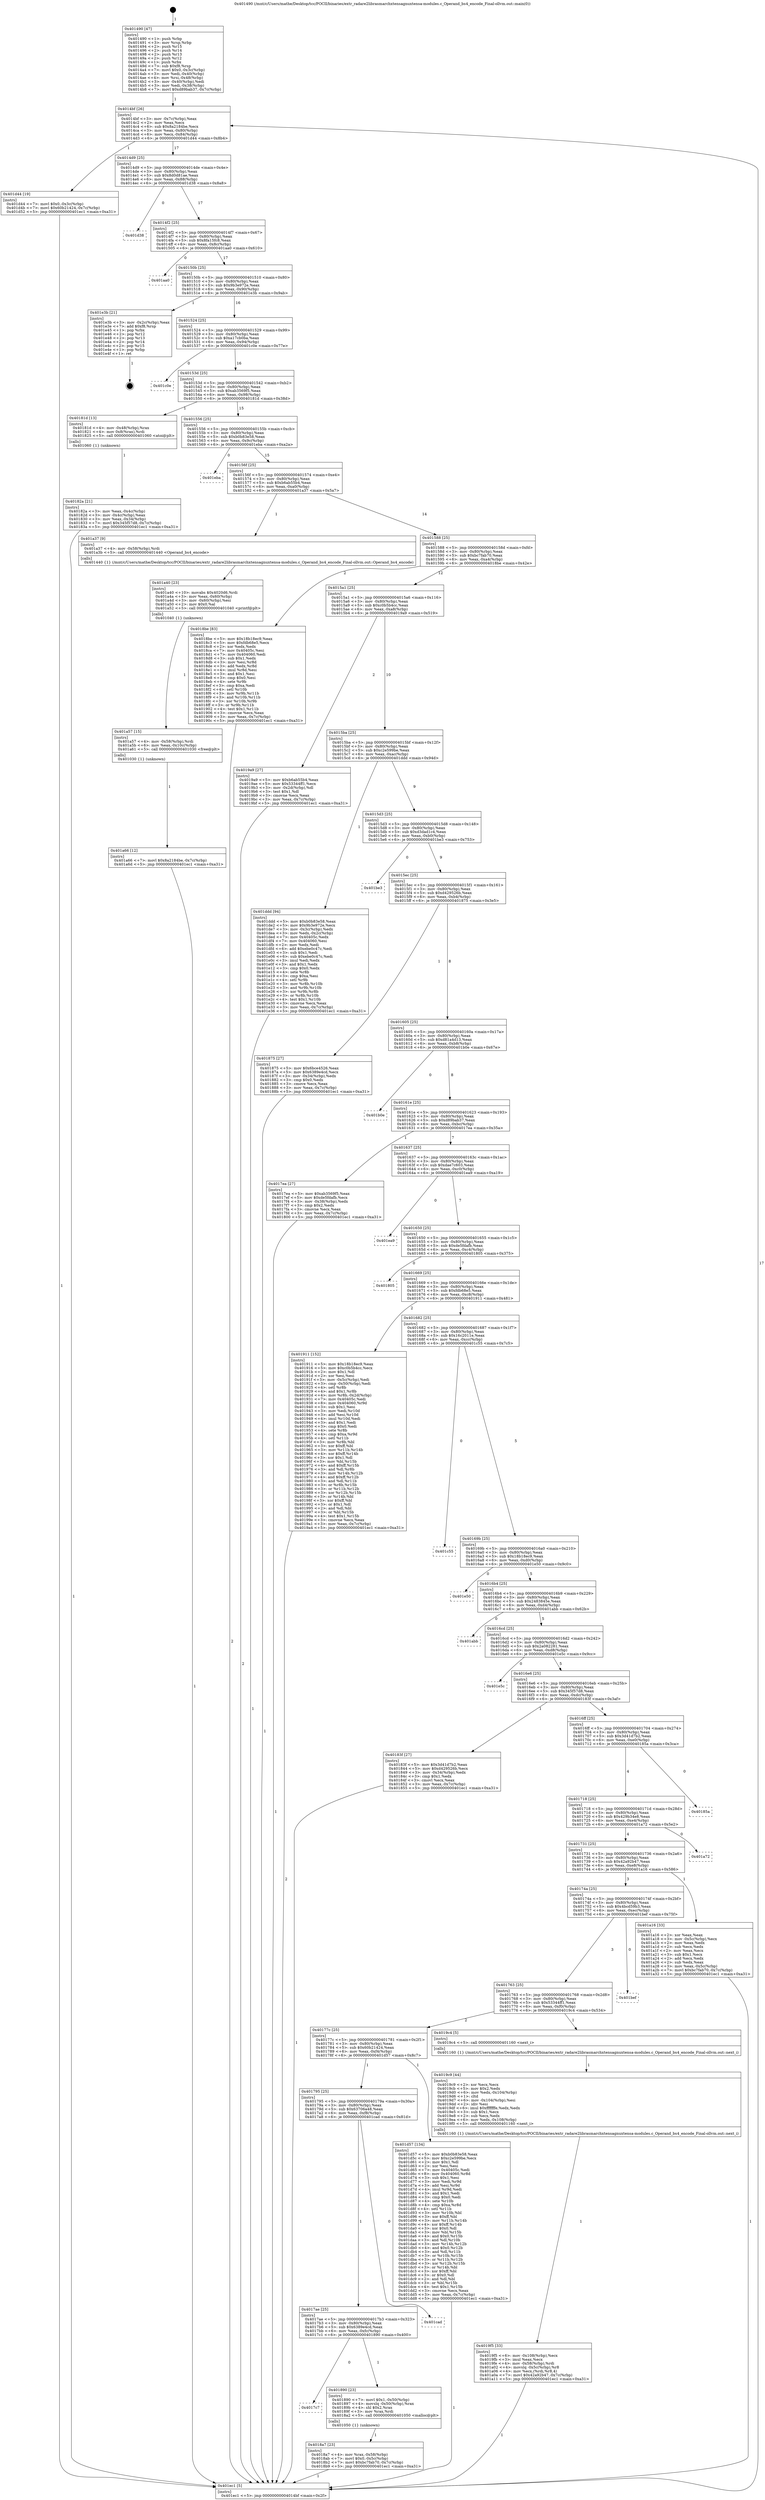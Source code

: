 digraph "0x401490" {
  label = "0x401490 (/mnt/c/Users/mathe/Desktop/tcc/POCII/binaries/extr_radare2librasmarchxtensagnuxtensa-modules.c_Operand_bs4_encode_Final-ollvm.out::main(0))"
  labelloc = "t"
  node[shape=record]

  Entry [label="",width=0.3,height=0.3,shape=circle,fillcolor=black,style=filled]
  "0x4014bf" [label="{
     0x4014bf [26]\l
     | [instrs]\l
     &nbsp;&nbsp;0x4014bf \<+3\>: mov -0x7c(%rbp),%eax\l
     &nbsp;&nbsp;0x4014c2 \<+2\>: mov %eax,%ecx\l
     &nbsp;&nbsp;0x4014c4 \<+6\>: sub $0x8a2184be,%ecx\l
     &nbsp;&nbsp;0x4014ca \<+3\>: mov %eax,-0x80(%rbp)\l
     &nbsp;&nbsp;0x4014cd \<+6\>: mov %ecx,-0x84(%rbp)\l
     &nbsp;&nbsp;0x4014d3 \<+6\>: je 0000000000401d44 \<main+0x8b4\>\l
  }"]
  "0x401d44" [label="{
     0x401d44 [19]\l
     | [instrs]\l
     &nbsp;&nbsp;0x401d44 \<+7\>: movl $0x0,-0x3c(%rbp)\l
     &nbsp;&nbsp;0x401d4b \<+7\>: movl $0x60b21424,-0x7c(%rbp)\l
     &nbsp;&nbsp;0x401d52 \<+5\>: jmp 0000000000401ec1 \<main+0xa31\>\l
  }"]
  "0x4014d9" [label="{
     0x4014d9 [25]\l
     | [instrs]\l
     &nbsp;&nbsp;0x4014d9 \<+5\>: jmp 00000000004014de \<main+0x4e\>\l
     &nbsp;&nbsp;0x4014de \<+3\>: mov -0x80(%rbp),%eax\l
     &nbsp;&nbsp;0x4014e1 \<+5\>: sub $0x8d0d81ae,%eax\l
     &nbsp;&nbsp;0x4014e6 \<+6\>: mov %eax,-0x88(%rbp)\l
     &nbsp;&nbsp;0x4014ec \<+6\>: je 0000000000401d38 \<main+0x8a8\>\l
  }"]
  Exit [label="",width=0.3,height=0.3,shape=circle,fillcolor=black,style=filled,peripheries=2]
  "0x401d38" [label="{
     0x401d38\l
  }", style=dashed]
  "0x4014f2" [label="{
     0x4014f2 [25]\l
     | [instrs]\l
     &nbsp;&nbsp;0x4014f2 \<+5\>: jmp 00000000004014f7 \<main+0x67\>\l
     &nbsp;&nbsp;0x4014f7 \<+3\>: mov -0x80(%rbp),%eax\l
     &nbsp;&nbsp;0x4014fa \<+5\>: sub $0x8fa15fc8,%eax\l
     &nbsp;&nbsp;0x4014ff \<+6\>: mov %eax,-0x8c(%rbp)\l
     &nbsp;&nbsp;0x401505 \<+6\>: je 0000000000401aa0 \<main+0x610\>\l
  }"]
  "0x401a66" [label="{
     0x401a66 [12]\l
     | [instrs]\l
     &nbsp;&nbsp;0x401a66 \<+7\>: movl $0x8a2184be,-0x7c(%rbp)\l
     &nbsp;&nbsp;0x401a6d \<+5\>: jmp 0000000000401ec1 \<main+0xa31\>\l
  }"]
  "0x401aa0" [label="{
     0x401aa0\l
  }", style=dashed]
  "0x40150b" [label="{
     0x40150b [25]\l
     | [instrs]\l
     &nbsp;&nbsp;0x40150b \<+5\>: jmp 0000000000401510 \<main+0x80\>\l
     &nbsp;&nbsp;0x401510 \<+3\>: mov -0x80(%rbp),%eax\l
     &nbsp;&nbsp;0x401513 \<+5\>: sub $0x9b3e972e,%eax\l
     &nbsp;&nbsp;0x401518 \<+6\>: mov %eax,-0x90(%rbp)\l
     &nbsp;&nbsp;0x40151e \<+6\>: je 0000000000401e3b \<main+0x9ab\>\l
  }"]
  "0x401a57" [label="{
     0x401a57 [15]\l
     | [instrs]\l
     &nbsp;&nbsp;0x401a57 \<+4\>: mov -0x58(%rbp),%rdi\l
     &nbsp;&nbsp;0x401a5b \<+6\>: mov %eax,-0x10c(%rbp)\l
     &nbsp;&nbsp;0x401a61 \<+5\>: call 0000000000401030 \<free@plt\>\l
     | [calls]\l
     &nbsp;&nbsp;0x401030 \{1\} (unknown)\l
  }"]
  "0x401e3b" [label="{
     0x401e3b [21]\l
     | [instrs]\l
     &nbsp;&nbsp;0x401e3b \<+3\>: mov -0x2c(%rbp),%eax\l
     &nbsp;&nbsp;0x401e3e \<+7\>: add $0xf8,%rsp\l
     &nbsp;&nbsp;0x401e45 \<+1\>: pop %rbx\l
     &nbsp;&nbsp;0x401e46 \<+2\>: pop %r12\l
     &nbsp;&nbsp;0x401e48 \<+2\>: pop %r13\l
     &nbsp;&nbsp;0x401e4a \<+2\>: pop %r14\l
     &nbsp;&nbsp;0x401e4c \<+2\>: pop %r15\l
     &nbsp;&nbsp;0x401e4e \<+1\>: pop %rbp\l
     &nbsp;&nbsp;0x401e4f \<+1\>: ret\l
  }"]
  "0x401524" [label="{
     0x401524 [25]\l
     | [instrs]\l
     &nbsp;&nbsp;0x401524 \<+5\>: jmp 0000000000401529 \<main+0x99\>\l
     &nbsp;&nbsp;0x401529 \<+3\>: mov -0x80(%rbp),%eax\l
     &nbsp;&nbsp;0x40152c \<+5\>: sub $0xa17cb0ba,%eax\l
     &nbsp;&nbsp;0x401531 \<+6\>: mov %eax,-0x94(%rbp)\l
     &nbsp;&nbsp;0x401537 \<+6\>: je 0000000000401c0e \<main+0x77e\>\l
  }"]
  "0x401a40" [label="{
     0x401a40 [23]\l
     | [instrs]\l
     &nbsp;&nbsp;0x401a40 \<+10\>: movabs $0x4020d6,%rdi\l
     &nbsp;&nbsp;0x401a4a \<+3\>: mov %eax,-0x60(%rbp)\l
     &nbsp;&nbsp;0x401a4d \<+3\>: mov -0x60(%rbp),%esi\l
     &nbsp;&nbsp;0x401a50 \<+2\>: mov $0x0,%al\l
     &nbsp;&nbsp;0x401a52 \<+5\>: call 0000000000401040 \<printf@plt\>\l
     | [calls]\l
     &nbsp;&nbsp;0x401040 \{1\} (unknown)\l
  }"]
  "0x401c0e" [label="{
     0x401c0e\l
  }", style=dashed]
  "0x40153d" [label="{
     0x40153d [25]\l
     | [instrs]\l
     &nbsp;&nbsp;0x40153d \<+5\>: jmp 0000000000401542 \<main+0xb2\>\l
     &nbsp;&nbsp;0x401542 \<+3\>: mov -0x80(%rbp),%eax\l
     &nbsp;&nbsp;0x401545 \<+5\>: sub $0xab3569f5,%eax\l
     &nbsp;&nbsp;0x40154a \<+6\>: mov %eax,-0x98(%rbp)\l
     &nbsp;&nbsp;0x401550 \<+6\>: je 000000000040181d \<main+0x38d\>\l
  }"]
  "0x4019f5" [label="{
     0x4019f5 [33]\l
     | [instrs]\l
     &nbsp;&nbsp;0x4019f5 \<+6\>: mov -0x108(%rbp),%ecx\l
     &nbsp;&nbsp;0x4019fb \<+3\>: imul %eax,%ecx\l
     &nbsp;&nbsp;0x4019fe \<+4\>: mov -0x58(%rbp),%rdi\l
     &nbsp;&nbsp;0x401a02 \<+4\>: movslq -0x5c(%rbp),%r8\l
     &nbsp;&nbsp;0x401a06 \<+4\>: mov %ecx,(%rdi,%r8,4)\l
     &nbsp;&nbsp;0x401a0a \<+7\>: movl $0x42a92b47,-0x7c(%rbp)\l
     &nbsp;&nbsp;0x401a11 \<+5\>: jmp 0000000000401ec1 \<main+0xa31\>\l
  }"]
  "0x40181d" [label="{
     0x40181d [13]\l
     | [instrs]\l
     &nbsp;&nbsp;0x40181d \<+4\>: mov -0x48(%rbp),%rax\l
     &nbsp;&nbsp;0x401821 \<+4\>: mov 0x8(%rax),%rdi\l
     &nbsp;&nbsp;0x401825 \<+5\>: call 0000000000401060 \<atoi@plt\>\l
     | [calls]\l
     &nbsp;&nbsp;0x401060 \{1\} (unknown)\l
  }"]
  "0x401556" [label="{
     0x401556 [25]\l
     | [instrs]\l
     &nbsp;&nbsp;0x401556 \<+5\>: jmp 000000000040155b \<main+0xcb\>\l
     &nbsp;&nbsp;0x40155b \<+3\>: mov -0x80(%rbp),%eax\l
     &nbsp;&nbsp;0x40155e \<+5\>: sub $0xb0b83e58,%eax\l
     &nbsp;&nbsp;0x401563 \<+6\>: mov %eax,-0x9c(%rbp)\l
     &nbsp;&nbsp;0x401569 \<+6\>: je 0000000000401eba \<main+0xa2a\>\l
  }"]
  "0x4019c9" [label="{
     0x4019c9 [44]\l
     | [instrs]\l
     &nbsp;&nbsp;0x4019c9 \<+2\>: xor %ecx,%ecx\l
     &nbsp;&nbsp;0x4019cb \<+5\>: mov $0x2,%edx\l
     &nbsp;&nbsp;0x4019d0 \<+6\>: mov %edx,-0x104(%rbp)\l
     &nbsp;&nbsp;0x4019d6 \<+1\>: cltd\l
     &nbsp;&nbsp;0x4019d7 \<+6\>: mov -0x104(%rbp),%esi\l
     &nbsp;&nbsp;0x4019dd \<+2\>: idiv %esi\l
     &nbsp;&nbsp;0x4019df \<+6\>: imul $0xfffffffe,%edx,%edx\l
     &nbsp;&nbsp;0x4019e5 \<+3\>: sub $0x1,%ecx\l
     &nbsp;&nbsp;0x4019e8 \<+2\>: sub %ecx,%edx\l
     &nbsp;&nbsp;0x4019ea \<+6\>: mov %edx,-0x108(%rbp)\l
     &nbsp;&nbsp;0x4019f0 \<+5\>: call 0000000000401160 \<next_i\>\l
     | [calls]\l
     &nbsp;&nbsp;0x401160 \{1\} (/mnt/c/Users/mathe/Desktop/tcc/POCII/binaries/extr_radare2librasmarchxtensagnuxtensa-modules.c_Operand_bs4_encode_Final-ollvm.out::next_i)\l
  }"]
  "0x401eba" [label="{
     0x401eba\l
  }", style=dashed]
  "0x40156f" [label="{
     0x40156f [25]\l
     | [instrs]\l
     &nbsp;&nbsp;0x40156f \<+5\>: jmp 0000000000401574 \<main+0xe4\>\l
     &nbsp;&nbsp;0x401574 \<+3\>: mov -0x80(%rbp),%eax\l
     &nbsp;&nbsp;0x401577 \<+5\>: sub $0xb6ab55b4,%eax\l
     &nbsp;&nbsp;0x40157c \<+6\>: mov %eax,-0xa0(%rbp)\l
     &nbsp;&nbsp;0x401582 \<+6\>: je 0000000000401a37 \<main+0x5a7\>\l
  }"]
  "0x4018a7" [label="{
     0x4018a7 [23]\l
     | [instrs]\l
     &nbsp;&nbsp;0x4018a7 \<+4\>: mov %rax,-0x58(%rbp)\l
     &nbsp;&nbsp;0x4018ab \<+7\>: movl $0x0,-0x5c(%rbp)\l
     &nbsp;&nbsp;0x4018b2 \<+7\>: movl $0xbc7fab70,-0x7c(%rbp)\l
     &nbsp;&nbsp;0x4018b9 \<+5\>: jmp 0000000000401ec1 \<main+0xa31\>\l
  }"]
  "0x401a37" [label="{
     0x401a37 [9]\l
     | [instrs]\l
     &nbsp;&nbsp;0x401a37 \<+4\>: mov -0x58(%rbp),%rdi\l
     &nbsp;&nbsp;0x401a3b \<+5\>: call 0000000000401440 \<Operand_bs4_encode\>\l
     | [calls]\l
     &nbsp;&nbsp;0x401440 \{1\} (/mnt/c/Users/mathe/Desktop/tcc/POCII/binaries/extr_radare2librasmarchxtensagnuxtensa-modules.c_Operand_bs4_encode_Final-ollvm.out::Operand_bs4_encode)\l
  }"]
  "0x401588" [label="{
     0x401588 [25]\l
     | [instrs]\l
     &nbsp;&nbsp;0x401588 \<+5\>: jmp 000000000040158d \<main+0xfd\>\l
     &nbsp;&nbsp;0x40158d \<+3\>: mov -0x80(%rbp),%eax\l
     &nbsp;&nbsp;0x401590 \<+5\>: sub $0xbc7fab70,%eax\l
     &nbsp;&nbsp;0x401595 \<+6\>: mov %eax,-0xa4(%rbp)\l
     &nbsp;&nbsp;0x40159b \<+6\>: je 00000000004018be \<main+0x42e\>\l
  }"]
  "0x4017c7" [label="{
     0x4017c7\l
  }", style=dashed]
  "0x4018be" [label="{
     0x4018be [83]\l
     | [instrs]\l
     &nbsp;&nbsp;0x4018be \<+5\>: mov $0x18b18ec9,%eax\l
     &nbsp;&nbsp;0x4018c3 \<+5\>: mov $0xfdb68e5,%ecx\l
     &nbsp;&nbsp;0x4018c8 \<+2\>: xor %edx,%edx\l
     &nbsp;&nbsp;0x4018ca \<+7\>: mov 0x40405c,%esi\l
     &nbsp;&nbsp;0x4018d1 \<+7\>: mov 0x404060,%edi\l
     &nbsp;&nbsp;0x4018d8 \<+3\>: sub $0x1,%edx\l
     &nbsp;&nbsp;0x4018db \<+3\>: mov %esi,%r8d\l
     &nbsp;&nbsp;0x4018de \<+3\>: add %edx,%r8d\l
     &nbsp;&nbsp;0x4018e1 \<+4\>: imul %r8d,%esi\l
     &nbsp;&nbsp;0x4018e5 \<+3\>: and $0x1,%esi\l
     &nbsp;&nbsp;0x4018e8 \<+3\>: cmp $0x0,%esi\l
     &nbsp;&nbsp;0x4018eb \<+4\>: sete %r9b\l
     &nbsp;&nbsp;0x4018ef \<+3\>: cmp $0xa,%edi\l
     &nbsp;&nbsp;0x4018f2 \<+4\>: setl %r10b\l
     &nbsp;&nbsp;0x4018f6 \<+3\>: mov %r9b,%r11b\l
     &nbsp;&nbsp;0x4018f9 \<+3\>: and %r10b,%r11b\l
     &nbsp;&nbsp;0x4018fc \<+3\>: xor %r10b,%r9b\l
     &nbsp;&nbsp;0x4018ff \<+3\>: or %r9b,%r11b\l
     &nbsp;&nbsp;0x401902 \<+4\>: test $0x1,%r11b\l
     &nbsp;&nbsp;0x401906 \<+3\>: cmovne %ecx,%eax\l
     &nbsp;&nbsp;0x401909 \<+3\>: mov %eax,-0x7c(%rbp)\l
     &nbsp;&nbsp;0x40190c \<+5\>: jmp 0000000000401ec1 \<main+0xa31\>\l
  }"]
  "0x4015a1" [label="{
     0x4015a1 [25]\l
     | [instrs]\l
     &nbsp;&nbsp;0x4015a1 \<+5\>: jmp 00000000004015a6 \<main+0x116\>\l
     &nbsp;&nbsp;0x4015a6 \<+3\>: mov -0x80(%rbp),%eax\l
     &nbsp;&nbsp;0x4015a9 \<+5\>: sub $0xc0b5b4cc,%eax\l
     &nbsp;&nbsp;0x4015ae \<+6\>: mov %eax,-0xa8(%rbp)\l
     &nbsp;&nbsp;0x4015b4 \<+6\>: je 00000000004019a9 \<main+0x519\>\l
  }"]
  "0x401890" [label="{
     0x401890 [23]\l
     | [instrs]\l
     &nbsp;&nbsp;0x401890 \<+7\>: movl $0x1,-0x50(%rbp)\l
     &nbsp;&nbsp;0x401897 \<+4\>: movslq -0x50(%rbp),%rax\l
     &nbsp;&nbsp;0x40189b \<+4\>: shl $0x2,%rax\l
     &nbsp;&nbsp;0x40189f \<+3\>: mov %rax,%rdi\l
     &nbsp;&nbsp;0x4018a2 \<+5\>: call 0000000000401050 \<malloc@plt\>\l
     | [calls]\l
     &nbsp;&nbsp;0x401050 \{1\} (unknown)\l
  }"]
  "0x4019a9" [label="{
     0x4019a9 [27]\l
     | [instrs]\l
     &nbsp;&nbsp;0x4019a9 \<+5\>: mov $0xb6ab55b4,%eax\l
     &nbsp;&nbsp;0x4019ae \<+5\>: mov $0x53344ff1,%ecx\l
     &nbsp;&nbsp;0x4019b3 \<+3\>: mov -0x2d(%rbp),%dl\l
     &nbsp;&nbsp;0x4019b6 \<+3\>: test $0x1,%dl\l
     &nbsp;&nbsp;0x4019b9 \<+3\>: cmovne %ecx,%eax\l
     &nbsp;&nbsp;0x4019bc \<+3\>: mov %eax,-0x7c(%rbp)\l
     &nbsp;&nbsp;0x4019bf \<+5\>: jmp 0000000000401ec1 \<main+0xa31\>\l
  }"]
  "0x4015ba" [label="{
     0x4015ba [25]\l
     | [instrs]\l
     &nbsp;&nbsp;0x4015ba \<+5\>: jmp 00000000004015bf \<main+0x12f\>\l
     &nbsp;&nbsp;0x4015bf \<+3\>: mov -0x80(%rbp),%eax\l
     &nbsp;&nbsp;0x4015c2 \<+5\>: sub $0xc2e599be,%eax\l
     &nbsp;&nbsp;0x4015c7 \<+6\>: mov %eax,-0xac(%rbp)\l
     &nbsp;&nbsp;0x4015cd \<+6\>: je 0000000000401ddd \<main+0x94d\>\l
  }"]
  "0x4017ae" [label="{
     0x4017ae [25]\l
     | [instrs]\l
     &nbsp;&nbsp;0x4017ae \<+5\>: jmp 00000000004017b3 \<main+0x323\>\l
     &nbsp;&nbsp;0x4017b3 \<+3\>: mov -0x80(%rbp),%eax\l
     &nbsp;&nbsp;0x4017b6 \<+5\>: sub $0x6389e4cd,%eax\l
     &nbsp;&nbsp;0x4017bb \<+6\>: mov %eax,-0xfc(%rbp)\l
     &nbsp;&nbsp;0x4017c1 \<+6\>: je 0000000000401890 \<main+0x400\>\l
  }"]
  "0x401ddd" [label="{
     0x401ddd [94]\l
     | [instrs]\l
     &nbsp;&nbsp;0x401ddd \<+5\>: mov $0xb0b83e58,%eax\l
     &nbsp;&nbsp;0x401de2 \<+5\>: mov $0x9b3e972e,%ecx\l
     &nbsp;&nbsp;0x401de7 \<+3\>: mov -0x3c(%rbp),%edx\l
     &nbsp;&nbsp;0x401dea \<+3\>: mov %edx,-0x2c(%rbp)\l
     &nbsp;&nbsp;0x401ded \<+7\>: mov 0x40405c,%edx\l
     &nbsp;&nbsp;0x401df4 \<+7\>: mov 0x404060,%esi\l
     &nbsp;&nbsp;0x401dfb \<+2\>: mov %edx,%edi\l
     &nbsp;&nbsp;0x401dfd \<+6\>: add $0xebe0c47c,%edi\l
     &nbsp;&nbsp;0x401e03 \<+3\>: sub $0x1,%edi\l
     &nbsp;&nbsp;0x401e06 \<+6\>: sub $0xebe0c47c,%edi\l
     &nbsp;&nbsp;0x401e0c \<+3\>: imul %edi,%edx\l
     &nbsp;&nbsp;0x401e0f \<+3\>: and $0x1,%edx\l
     &nbsp;&nbsp;0x401e12 \<+3\>: cmp $0x0,%edx\l
     &nbsp;&nbsp;0x401e15 \<+4\>: sete %r8b\l
     &nbsp;&nbsp;0x401e19 \<+3\>: cmp $0xa,%esi\l
     &nbsp;&nbsp;0x401e1c \<+4\>: setl %r9b\l
     &nbsp;&nbsp;0x401e20 \<+3\>: mov %r8b,%r10b\l
     &nbsp;&nbsp;0x401e23 \<+3\>: and %r9b,%r10b\l
     &nbsp;&nbsp;0x401e26 \<+3\>: xor %r9b,%r8b\l
     &nbsp;&nbsp;0x401e29 \<+3\>: or %r8b,%r10b\l
     &nbsp;&nbsp;0x401e2c \<+4\>: test $0x1,%r10b\l
     &nbsp;&nbsp;0x401e30 \<+3\>: cmovne %ecx,%eax\l
     &nbsp;&nbsp;0x401e33 \<+3\>: mov %eax,-0x7c(%rbp)\l
     &nbsp;&nbsp;0x401e36 \<+5\>: jmp 0000000000401ec1 \<main+0xa31\>\l
  }"]
  "0x4015d3" [label="{
     0x4015d3 [25]\l
     | [instrs]\l
     &nbsp;&nbsp;0x4015d3 \<+5\>: jmp 00000000004015d8 \<main+0x148\>\l
     &nbsp;&nbsp;0x4015d8 \<+3\>: mov -0x80(%rbp),%eax\l
     &nbsp;&nbsp;0x4015db \<+5\>: sub $0xd3dad1c4,%eax\l
     &nbsp;&nbsp;0x4015e0 \<+6\>: mov %eax,-0xb0(%rbp)\l
     &nbsp;&nbsp;0x4015e6 \<+6\>: je 0000000000401be3 \<main+0x753\>\l
  }"]
  "0x401cad" [label="{
     0x401cad\l
  }", style=dashed]
  "0x401be3" [label="{
     0x401be3\l
  }", style=dashed]
  "0x4015ec" [label="{
     0x4015ec [25]\l
     | [instrs]\l
     &nbsp;&nbsp;0x4015ec \<+5\>: jmp 00000000004015f1 \<main+0x161\>\l
     &nbsp;&nbsp;0x4015f1 \<+3\>: mov -0x80(%rbp),%eax\l
     &nbsp;&nbsp;0x4015f4 \<+5\>: sub $0xd429526b,%eax\l
     &nbsp;&nbsp;0x4015f9 \<+6\>: mov %eax,-0xb4(%rbp)\l
     &nbsp;&nbsp;0x4015ff \<+6\>: je 0000000000401875 \<main+0x3e5\>\l
  }"]
  "0x401795" [label="{
     0x401795 [25]\l
     | [instrs]\l
     &nbsp;&nbsp;0x401795 \<+5\>: jmp 000000000040179a \<main+0x30a\>\l
     &nbsp;&nbsp;0x40179a \<+3\>: mov -0x80(%rbp),%eax\l
     &nbsp;&nbsp;0x40179d \<+5\>: sub $0x63706a48,%eax\l
     &nbsp;&nbsp;0x4017a2 \<+6\>: mov %eax,-0xf8(%rbp)\l
     &nbsp;&nbsp;0x4017a8 \<+6\>: je 0000000000401cad \<main+0x81d\>\l
  }"]
  "0x401875" [label="{
     0x401875 [27]\l
     | [instrs]\l
     &nbsp;&nbsp;0x401875 \<+5\>: mov $0x6bce4526,%eax\l
     &nbsp;&nbsp;0x40187a \<+5\>: mov $0x6389e4cd,%ecx\l
     &nbsp;&nbsp;0x40187f \<+3\>: mov -0x34(%rbp),%edx\l
     &nbsp;&nbsp;0x401882 \<+3\>: cmp $0x0,%edx\l
     &nbsp;&nbsp;0x401885 \<+3\>: cmove %ecx,%eax\l
     &nbsp;&nbsp;0x401888 \<+3\>: mov %eax,-0x7c(%rbp)\l
     &nbsp;&nbsp;0x40188b \<+5\>: jmp 0000000000401ec1 \<main+0xa31\>\l
  }"]
  "0x401605" [label="{
     0x401605 [25]\l
     | [instrs]\l
     &nbsp;&nbsp;0x401605 \<+5\>: jmp 000000000040160a \<main+0x17a\>\l
     &nbsp;&nbsp;0x40160a \<+3\>: mov -0x80(%rbp),%eax\l
     &nbsp;&nbsp;0x40160d \<+5\>: sub $0xd81a4d13,%eax\l
     &nbsp;&nbsp;0x401612 \<+6\>: mov %eax,-0xb8(%rbp)\l
     &nbsp;&nbsp;0x401618 \<+6\>: je 0000000000401b0e \<main+0x67e\>\l
  }"]
  "0x401d57" [label="{
     0x401d57 [134]\l
     | [instrs]\l
     &nbsp;&nbsp;0x401d57 \<+5\>: mov $0xb0b83e58,%eax\l
     &nbsp;&nbsp;0x401d5c \<+5\>: mov $0xc2e599be,%ecx\l
     &nbsp;&nbsp;0x401d61 \<+2\>: mov $0x1,%dl\l
     &nbsp;&nbsp;0x401d63 \<+2\>: xor %esi,%esi\l
     &nbsp;&nbsp;0x401d65 \<+7\>: mov 0x40405c,%edi\l
     &nbsp;&nbsp;0x401d6c \<+8\>: mov 0x404060,%r8d\l
     &nbsp;&nbsp;0x401d74 \<+3\>: sub $0x1,%esi\l
     &nbsp;&nbsp;0x401d77 \<+3\>: mov %edi,%r9d\l
     &nbsp;&nbsp;0x401d7a \<+3\>: add %esi,%r9d\l
     &nbsp;&nbsp;0x401d7d \<+4\>: imul %r9d,%edi\l
     &nbsp;&nbsp;0x401d81 \<+3\>: and $0x1,%edi\l
     &nbsp;&nbsp;0x401d84 \<+3\>: cmp $0x0,%edi\l
     &nbsp;&nbsp;0x401d87 \<+4\>: sete %r10b\l
     &nbsp;&nbsp;0x401d8b \<+4\>: cmp $0xa,%r8d\l
     &nbsp;&nbsp;0x401d8f \<+4\>: setl %r11b\l
     &nbsp;&nbsp;0x401d93 \<+3\>: mov %r10b,%bl\l
     &nbsp;&nbsp;0x401d96 \<+3\>: xor $0xff,%bl\l
     &nbsp;&nbsp;0x401d99 \<+3\>: mov %r11b,%r14b\l
     &nbsp;&nbsp;0x401d9c \<+4\>: xor $0xff,%r14b\l
     &nbsp;&nbsp;0x401da0 \<+3\>: xor $0x0,%dl\l
     &nbsp;&nbsp;0x401da3 \<+3\>: mov %bl,%r15b\l
     &nbsp;&nbsp;0x401da6 \<+4\>: and $0x0,%r15b\l
     &nbsp;&nbsp;0x401daa \<+3\>: and %dl,%r10b\l
     &nbsp;&nbsp;0x401dad \<+3\>: mov %r14b,%r12b\l
     &nbsp;&nbsp;0x401db0 \<+4\>: and $0x0,%r12b\l
     &nbsp;&nbsp;0x401db4 \<+3\>: and %dl,%r11b\l
     &nbsp;&nbsp;0x401db7 \<+3\>: or %r10b,%r15b\l
     &nbsp;&nbsp;0x401dba \<+3\>: or %r11b,%r12b\l
     &nbsp;&nbsp;0x401dbd \<+3\>: xor %r12b,%r15b\l
     &nbsp;&nbsp;0x401dc0 \<+3\>: or %r14b,%bl\l
     &nbsp;&nbsp;0x401dc3 \<+3\>: xor $0xff,%bl\l
     &nbsp;&nbsp;0x401dc6 \<+3\>: or $0x0,%dl\l
     &nbsp;&nbsp;0x401dc9 \<+2\>: and %dl,%bl\l
     &nbsp;&nbsp;0x401dcb \<+3\>: or %bl,%r15b\l
     &nbsp;&nbsp;0x401dce \<+4\>: test $0x1,%r15b\l
     &nbsp;&nbsp;0x401dd2 \<+3\>: cmovne %ecx,%eax\l
     &nbsp;&nbsp;0x401dd5 \<+3\>: mov %eax,-0x7c(%rbp)\l
     &nbsp;&nbsp;0x401dd8 \<+5\>: jmp 0000000000401ec1 \<main+0xa31\>\l
  }"]
  "0x401b0e" [label="{
     0x401b0e\l
  }", style=dashed]
  "0x40161e" [label="{
     0x40161e [25]\l
     | [instrs]\l
     &nbsp;&nbsp;0x40161e \<+5\>: jmp 0000000000401623 \<main+0x193\>\l
     &nbsp;&nbsp;0x401623 \<+3\>: mov -0x80(%rbp),%eax\l
     &nbsp;&nbsp;0x401626 \<+5\>: sub $0xd89bab37,%eax\l
     &nbsp;&nbsp;0x40162b \<+6\>: mov %eax,-0xbc(%rbp)\l
     &nbsp;&nbsp;0x401631 \<+6\>: je 00000000004017ea \<main+0x35a\>\l
  }"]
  "0x40177c" [label="{
     0x40177c [25]\l
     | [instrs]\l
     &nbsp;&nbsp;0x40177c \<+5\>: jmp 0000000000401781 \<main+0x2f1\>\l
     &nbsp;&nbsp;0x401781 \<+3\>: mov -0x80(%rbp),%eax\l
     &nbsp;&nbsp;0x401784 \<+5\>: sub $0x60b21424,%eax\l
     &nbsp;&nbsp;0x401789 \<+6\>: mov %eax,-0xf4(%rbp)\l
     &nbsp;&nbsp;0x40178f \<+6\>: je 0000000000401d57 \<main+0x8c7\>\l
  }"]
  "0x4017ea" [label="{
     0x4017ea [27]\l
     | [instrs]\l
     &nbsp;&nbsp;0x4017ea \<+5\>: mov $0xab3569f5,%eax\l
     &nbsp;&nbsp;0x4017ef \<+5\>: mov $0xde5fdafb,%ecx\l
     &nbsp;&nbsp;0x4017f4 \<+3\>: mov -0x38(%rbp),%edx\l
     &nbsp;&nbsp;0x4017f7 \<+3\>: cmp $0x2,%edx\l
     &nbsp;&nbsp;0x4017fa \<+3\>: cmovne %ecx,%eax\l
     &nbsp;&nbsp;0x4017fd \<+3\>: mov %eax,-0x7c(%rbp)\l
     &nbsp;&nbsp;0x401800 \<+5\>: jmp 0000000000401ec1 \<main+0xa31\>\l
  }"]
  "0x401637" [label="{
     0x401637 [25]\l
     | [instrs]\l
     &nbsp;&nbsp;0x401637 \<+5\>: jmp 000000000040163c \<main+0x1ac\>\l
     &nbsp;&nbsp;0x40163c \<+3\>: mov -0x80(%rbp),%eax\l
     &nbsp;&nbsp;0x40163f \<+5\>: sub $0xdae7c603,%eax\l
     &nbsp;&nbsp;0x401644 \<+6\>: mov %eax,-0xc0(%rbp)\l
     &nbsp;&nbsp;0x40164a \<+6\>: je 0000000000401ea9 \<main+0xa19\>\l
  }"]
  "0x401ec1" [label="{
     0x401ec1 [5]\l
     | [instrs]\l
     &nbsp;&nbsp;0x401ec1 \<+5\>: jmp 00000000004014bf \<main+0x2f\>\l
  }"]
  "0x401490" [label="{
     0x401490 [47]\l
     | [instrs]\l
     &nbsp;&nbsp;0x401490 \<+1\>: push %rbp\l
     &nbsp;&nbsp;0x401491 \<+3\>: mov %rsp,%rbp\l
     &nbsp;&nbsp;0x401494 \<+2\>: push %r15\l
     &nbsp;&nbsp;0x401496 \<+2\>: push %r14\l
     &nbsp;&nbsp;0x401498 \<+2\>: push %r13\l
     &nbsp;&nbsp;0x40149a \<+2\>: push %r12\l
     &nbsp;&nbsp;0x40149c \<+1\>: push %rbx\l
     &nbsp;&nbsp;0x40149d \<+7\>: sub $0xf8,%rsp\l
     &nbsp;&nbsp;0x4014a4 \<+7\>: movl $0x0,-0x3c(%rbp)\l
     &nbsp;&nbsp;0x4014ab \<+3\>: mov %edi,-0x40(%rbp)\l
     &nbsp;&nbsp;0x4014ae \<+4\>: mov %rsi,-0x48(%rbp)\l
     &nbsp;&nbsp;0x4014b2 \<+3\>: mov -0x40(%rbp),%edi\l
     &nbsp;&nbsp;0x4014b5 \<+3\>: mov %edi,-0x38(%rbp)\l
     &nbsp;&nbsp;0x4014b8 \<+7\>: movl $0xd89bab37,-0x7c(%rbp)\l
  }"]
  "0x40182a" [label="{
     0x40182a [21]\l
     | [instrs]\l
     &nbsp;&nbsp;0x40182a \<+3\>: mov %eax,-0x4c(%rbp)\l
     &nbsp;&nbsp;0x40182d \<+3\>: mov -0x4c(%rbp),%eax\l
     &nbsp;&nbsp;0x401830 \<+3\>: mov %eax,-0x34(%rbp)\l
     &nbsp;&nbsp;0x401833 \<+7\>: movl $0x345f57d8,-0x7c(%rbp)\l
     &nbsp;&nbsp;0x40183a \<+5\>: jmp 0000000000401ec1 \<main+0xa31\>\l
  }"]
  "0x4019c4" [label="{
     0x4019c4 [5]\l
     | [instrs]\l
     &nbsp;&nbsp;0x4019c4 \<+5\>: call 0000000000401160 \<next_i\>\l
     | [calls]\l
     &nbsp;&nbsp;0x401160 \{1\} (/mnt/c/Users/mathe/Desktop/tcc/POCII/binaries/extr_radare2librasmarchxtensagnuxtensa-modules.c_Operand_bs4_encode_Final-ollvm.out::next_i)\l
  }"]
  "0x401ea9" [label="{
     0x401ea9\l
  }", style=dashed]
  "0x401650" [label="{
     0x401650 [25]\l
     | [instrs]\l
     &nbsp;&nbsp;0x401650 \<+5\>: jmp 0000000000401655 \<main+0x1c5\>\l
     &nbsp;&nbsp;0x401655 \<+3\>: mov -0x80(%rbp),%eax\l
     &nbsp;&nbsp;0x401658 \<+5\>: sub $0xde5fdafb,%eax\l
     &nbsp;&nbsp;0x40165d \<+6\>: mov %eax,-0xc4(%rbp)\l
     &nbsp;&nbsp;0x401663 \<+6\>: je 0000000000401805 \<main+0x375\>\l
  }"]
  "0x401763" [label="{
     0x401763 [25]\l
     | [instrs]\l
     &nbsp;&nbsp;0x401763 \<+5\>: jmp 0000000000401768 \<main+0x2d8\>\l
     &nbsp;&nbsp;0x401768 \<+3\>: mov -0x80(%rbp),%eax\l
     &nbsp;&nbsp;0x40176b \<+5\>: sub $0x53344ff1,%eax\l
     &nbsp;&nbsp;0x401770 \<+6\>: mov %eax,-0xf0(%rbp)\l
     &nbsp;&nbsp;0x401776 \<+6\>: je 00000000004019c4 \<main+0x534\>\l
  }"]
  "0x401805" [label="{
     0x401805\l
  }", style=dashed]
  "0x401669" [label="{
     0x401669 [25]\l
     | [instrs]\l
     &nbsp;&nbsp;0x401669 \<+5\>: jmp 000000000040166e \<main+0x1de\>\l
     &nbsp;&nbsp;0x40166e \<+3\>: mov -0x80(%rbp),%eax\l
     &nbsp;&nbsp;0x401671 \<+5\>: sub $0xfdb68e5,%eax\l
     &nbsp;&nbsp;0x401676 \<+6\>: mov %eax,-0xc8(%rbp)\l
     &nbsp;&nbsp;0x40167c \<+6\>: je 0000000000401911 \<main+0x481\>\l
  }"]
  "0x401bef" [label="{
     0x401bef\l
  }", style=dashed]
  "0x401911" [label="{
     0x401911 [152]\l
     | [instrs]\l
     &nbsp;&nbsp;0x401911 \<+5\>: mov $0x18b18ec9,%eax\l
     &nbsp;&nbsp;0x401916 \<+5\>: mov $0xc0b5b4cc,%ecx\l
     &nbsp;&nbsp;0x40191b \<+2\>: mov $0x1,%dl\l
     &nbsp;&nbsp;0x40191d \<+2\>: xor %esi,%esi\l
     &nbsp;&nbsp;0x40191f \<+3\>: mov -0x5c(%rbp),%edi\l
     &nbsp;&nbsp;0x401922 \<+3\>: cmp -0x50(%rbp),%edi\l
     &nbsp;&nbsp;0x401925 \<+4\>: setl %r8b\l
     &nbsp;&nbsp;0x401929 \<+4\>: and $0x1,%r8b\l
     &nbsp;&nbsp;0x40192d \<+4\>: mov %r8b,-0x2d(%rbp)\l
     &nbsp;&nbsp;0x401931 \<+7\>: mov 0x40405c,%edi\l
     &nbsp;&nbsp;0x401938 \<+8\>: mov 0x404060,%r9d\l
     &nbsp;&nbsp;0x401940 \<+3\>: sub $0x1,%esi\l
     &nbsp;&nbsp;0x401943 \<+3\>: mov %edi,%r10d\l
     &nbsp;&nbsp;0x401946 \<+3\>: add %esi,%r10d\l
     &nbsp;&nbsp;0x401949 \<+4\>: imul %r10d,%edi\l
     &nbsp;&nbsp;0x40194d \<+3\>: and $0x1,%edi\l
     &nbsp;&nbsp;0x401950 \<+3\>: cmp $0x0,%edi\l
     &nbsp;&nbsp;0x401953 \<+4\>: sete %r8b\l
     &nbsp;&nbsp;0x401957 \<+4\>: cmp $0xa,%r9d\l
     &nbsp;&nbsp;0x40195b \<+4\>: setl %r11b\l
     &nbsp;&nbsp;0x40195f \<+3\>: mov %r8b,%bl\l
     &nbsp;&nbsp;0x401962 \<+3\>: xor $0xff,%bl\l
     &nbsp;&nbsp;0x401965 \<+3\>: mov %r11b,%r14b\l
     &nbsp;&nbsp;0x401968 \<+4\>: xor $0xff,%r14b\l
     &nbsp;&nbsp;0x40196c \<+3\>: xor $0x1,%dl\l
     &nbsp;&nbsp;0x40196f \<+3\>: mov %bl,%r15b\l
     &nbsp;&nbsp;0x401972 \<+4\>: and $0xff,%r15b\l
     &nbsp;&nbsp;0x401976 \<+3\>: and %dl,%r8b\l
     &nbsp;&nbsp;0x401979 \<+3\>: mov %r14b,%r12b\l
     &nbsp;&nbsp;0x40197c \<+4\>: and $0xff,%r12b\l
     &nbsp;&nbsp;0x401980 \<+3\>: and %dl,%r11b\l
     &nbsp;&nbsp;0x401983 \<+3\>: or %r8b,%r15b\l
     &nbsp;&nbsp;0x401986 \<+3\>: or %r11b,%r12b\l
     &nbsp;&nbsp;0x401989 \<+3\>: xor %r12b,%r15b\l
     &nbsp;&nbsp;0x40198c \<+3\>: or %r14b,%bl\l
     &nbsp;&nbsp;0x40198f \<+3\>: xor $0xff,%bl\l
     &nbsp;&nbsp;0x401992 \<+3\>: or $0x1,%dl\l
     &nbsp;&nbsp;0x401995 \<+2\>: and %dl,%bl\l
     &nbsp;&nbsp;0x401997 \<+3\>: or %bl,%r15b\l
     &nbsp;&nbsp;0x40199a \<+4\>: test $0x1,%r15b\l
     &nbsp;&nbsp;0x40199e \<+3\>: cmovne %ecx,%eax\l
     &nbsp;&nbsp;0x4019a1 \<+3\>: mov %eax,-0x7c(%rbp)\l
     &nbsp;&nbsp;0x4019a4 \<+5\>: jmp 0000000000401ec1 \<main+0xa31\>\l
  }"]
  "0x401682" [label="{
     0x401682 [25]\l
     | [instrs]\l
     &nbsp;&nbsp;0x401682 \<+5\>: jmp 0000000000401687 \<main+0x1f7\>\l
     &nbsp;&nbsp;0x401687 \<+3\>: mov -0x80(%rbp),%eax\l
     &nbsp;&nbsp;0x40168a \<+5\>: sub $0x16c2011e,%eax\l
     &nbsp;&nbsp;0x40168f \<+6\>: mov %eax,-0xcc(%rbp)\l
     &nbsp;&nbsp;0x401695 \<+6\>: je 0000000000401c55 \<main+0x7c5\>\l
  }"]
  "0x40174a" [label="{
     0x40174a [25]\l
     | [instrs]\l
     &nbsp;&nbsp;0x40174a \<+5\>: jmp 000000000040174f \<main+0x2bf\>\l
     &nbsp;&nbsp;0x40174f \<+3\>: mov -0x80(%rbp),%eax\l
     &nbsp;&nbsp;0x401752 \<+5\>: sub $0x4bcd59b3,%eax\l
     &nbsp;&nbsp;0x401757 \<+6\>: mov %eax,-0xec(%rbp)\l
     &nbsp;&nbsp;0x40175d \<+6\>: je 0000000000401bef \<main+0x75f\>\l
  }"]
  "0x401c55" [label="{
     0x401c55\l
  }", style=dashed]
  "0x40169b" [label="{
     0x40169b [25]\l
     | [instrs]\l
     &nbsp;&nbsp;0x40169b \<+5\>: jmp 00000000004016a0 \<main+0x210\>\l
     &nbsp;&nbsp;0x4016a0 \<+3\>: mov -0x80(%rbp),%eax\l
     &nbsp;&nbsp;0x4016a3 \<+5\>: sub $0x18b18ec9,%eax\l
     &nbsp;&nbsp;0x4016a8 \<+6\>: mov %eax,-0xd0(%rbp)\l
     &nbsp;&nbsp;0x4016ae \<+6\>: je 0000000000401e50 \<main+0x9c0\>\l
  }"]
  "0x401a16" [label="{
     0x401a16 [33]\l
     | [instrs]\l
     &nbsp;&nbsp;0x401a16 \<+2\>: xor %eax,%eax\l
     &nbsp;&nbsp;0x401a18 \<+3\>: mov -0x5c(%rbp),%ecx\l
     &nbsp;&nbsp;0x401a1b \<+2\>: mov %eax,%edx\l
     &nbsp;&nbsp;0x401a1d \<+2\>: sub %ecx,%edx\l
     &nbsp;&nbsp;0x401a1f \<+2\>: mov %eax,%ecx\l
     &nbsp;&nbsp;0x401a21 \<+3\>: sub $0x1,%ecx\l
     &nbsp;&nbsp;0x401a24 \<+2\>: add %ecx,%edx\l
     &nbsp;&nbsp;0x401a26 \<+2\>: sub %edx,%eax\l
     &nbsp;&nbsp;0x401a28 \<+3\>: mov %eax,-0x5c(%rbp)\l
     &nbsp;&nbsp;0x401a2b \<+7\>: movl $0xbc7fab70,-0x7c(%rbp)\l
     &nbsp;&nbsp;0x401a32 \<+5\>: jmp 0000000000401ec1 \<main+0xa31\>\l
  }"]
  "0x401e50" [label="{
     0x401e50\l
  }", style=dashed]
  "0x4016b4" [label="{
     0x4016b4 [25]\l
     | [instrs]\l
     &nbsp;&nbsp;0x4016b4 \<+5\>: jmp 00000000004016b9 \<main+0x229\>\l
     &nbsp;&nbsp;0x4016b9 \<+3\>: mov -0x80(%rbp),%eax\l
     &nbsp;&nbsp;0x4016bc \<+5\>: sub $0x2483845e,%eax\l
     &nbsp;&nbsp;0x4016c1 \<+6\>: mov %eax,-0xd4(%rbp)\l
     &nbsp;&nbsp;0x4016c7 \<+6\>: je 0000000000401abb \<main+0x62b\>\l
  }"]
  "0x401731" [label="{
     0x401731 [25]\l
     | [instrs]\l
     &nbsp;&nbsp;0x401731 \<+5\>: jmp 0000000000401736 \<main+0x2a6\>\l
     &nbsp;&nbsp;0x401736 \<+3\>: mov -0x80(%rbp),%eax\l
     &nbsp;&nbsp;0x401739 \<+5\>: sub $0x42a92b47,%eax\l
     &nbsp;&nbsp;0x40173e \<+6\>: mov %eax,-0xe8(%rbp)\l
     &nbsp;&nbsp;0x401744 \<+6\>: je 0000000000401a16 \<main+0x586\>\l
  }"]
  "0x401abb" [label="{
     0x401abb\l
  }", style=dashed]
  "0x4016cd" [label="{
     0x4016cd [25]\l
     | [instrs]\l
     &nbsp;&nbsp;0x4016cd \<+5\>: jmp 00000000004016d2 \<main+0x242\>\l
     &nbsp;&nbsp;0x4016d2 \<+3\>: mov -0x80(%rbp),%eax\l
     &nbsp;&nbsp;0x4016d5 \<+5\>: sub $0x2a082281,%eax\l
     &nbsp;&nbsp;0x4016da \<+6\>: mov %eax,-0xd8(%rbp)\l
     &nbsp;&nbsp;0x4016e0 \<+6\>: je 0000000000401e5c \<main+0x9cc\>\l
  }"]
  "0x401a72" [label="{
     0x401a72\l
  }", style=dashed]
  "0x401e5c" [label="{
     0x401e5c\l
  }", style=dashed]
  "0x4016e6" [label="{
     0x4016e6 [25]\l
     | [instrs]\l
     &nbsp;&nbsp;0x4016e6 \<+5\>: jmp 00000000004016eb \<main+0x25b\>\l
     &nbsp;&nbsp;0x4016eb \<+3\>: mov -0x80(%rbp),%eax\l
     &nbsp;&nbsp;0x4016ee \<+5\>: sub $0x345f57d8,%eax\l
     &nbsp;&nbsp;0x4016f3 \<+6\>: mov %eax,-0xdc(%rbp)\l
     &nbsp;&nbsp;0x4016f9 \<+6\>: je 000000000040183f \<main+0x3af\>\l
  }"]
  "0x401718" [label="{
     0x401718 [25]\l
     | [instrs]\l
     &nbsp;&nbsp;0x401718 \<+5\>: jmp 000000000040171d \<main+0x28d\>\l
     &nbsp;&nbsp;0x40171d \<+3\>: mov -0x80(%rbp),%eax\l
     &nbsp;&nbsp;0x401720 \<+5\>: sub $0x429b34e8,%eax\l
     &nbsp;&nbsp;0x401725 \<+6\>: mov %eax,-0xe4(%rbp)\l
     &nbsp;&nbsp;0x40172b \<+6\>: je 0000000000401a72 \<main+0x5e2\>\l
  }"]
  "0x40183f" [label="{
     0x40183f [27]\l
     | [instrs]\l
     &nbsp;&nbsp;0x40183f \<+5\>: mov $0x3d41d7b2,%eax\l
     &nbsp;&nbsp;0x401844 \<+5\>: mov $0xd429526b,%ecx\l
     &nbsp;&nbsp;0x401849 \<+3\>: mov -0x34(%rbp),%edx\l
     &nbsp;&nbsp;0x40184c \<+3\>: cmp $0x1,%edx\l
     &nbsp;&nbsp;0x40184f \<+3\>: cmovl %ecx,%eax\l
     &nbsp;&nbsp;0x401852 \<+3\>: mov %eax,-0x7c(%rbp)\l
     &nbsp;&nbsp;0x401855 \<+5\>: jmp 0000000000401ec1 \<main+0xa31\>\l
  }"]
  "0x4016ff" [label="{
     0x4016ff [25]\l
     | [instrs]\l
     &nbsp;&nbsp;0x4016ff \<+5\>: jmp 0000000000401704 \<main+0x274\>\l
     &nbsp;&nbsp;0x401704 \<+3\>: mov -0x80(%rbp),%eax\l
     &nbsp;&nbsp;0x401707 \<+5\>: sub $0x3d41d7b2,%eax\l
     &nbsp;&nbsp;0x40170c \<+6\>: mov %eax,-0xe0(%rbp)\l
     &nbsp;&nbsp;0x401712 \<+6\>: je 000000000040185a \<main+0x3ca\>\l
  }"]
  "0x40185a" [label="{
     0x40185a\l
  }", style=dashed]
  Entry -> "0x401490" [label=" 1"]
  "0x4014bf" -> "0x401d44" [label=" 1"]
  "0x4014bf" -> "0x4014d9" [label=" 17"]
  "0x401e3b" -> Exit [label=" 1"]
  "0x4014d9" -> "0x401d38" [label=" 0"]
  "0x4014d9" -> "0x4014f2" [label=" 17"]
  "0x401ddd" -> "0x401ec1" [label=" 1"]
  "0x4014f2" -> "0x401aa0" [label=" 0"]
  "0x4014f2" -> "0x40150b" [label=" 17"]
  "0x401d57" -> "0x401ec1" [label=" 1"]
  "0x40150b" -> "0x401e3b" [label=" 1"]
  "0x40150b" -> "0x401524" [label=" 16"]
  "0x401d44" -> "0x401ec1" [label=" 1"]
  "0x401524" -> "0x401c0e" [label=" 0"]
  "0x401524" -> "0x40153d" [label=" 16"]
  "0x401a66" -> "0x401ec1" [label=" 1"]
  "0x40153d" -> "0x40181d" [label=" 1"]
  "0x40153d" -> "0x401556" [label=" 15"]
  "0x401a57" -> "0x401a66" [label=" 1"]
  "0x401556" -> "0x401eba" [label=" 0"]
  "0x401556" -> "0x40156f" [label=" 15"]
  "0x401a40" -> "0x401a57" [label=" 1"]
  "0x40156f" -> "0x401a37" [label=" 1"]
  "0x40156f" -> "0x401588" [label=" 14"]
  "0x401a37" -> "0x401a40" [label=" 1"]
  "0x401588" -> "0x4018be" [label=" 2"]
  "0x401588" -> "0x4015a1" [label=" 12"]
  "0x401a16" -> "0x401ec1" [label=" 1"]
  "0x4015a1" -> "0x4019a9" [label=" 2"]
  "0x4015a1" -> "0x4015ba" [label=" 10"]
  "0x4019f5" -> "0x401ec1" [label=" 1"]
  "0x4015ba" -> "0x401ddd" [label=" 1"]
  "0x4015ba" -> "0x4015d3" [label=" 9"]
  "0x4019c4" -> "0x4019c9" [label=" 1"]
  "0x4015d3" -> "0x401be3" [label=" 0"]
  "0x4015d3" -> "0x4015ec" [label=" 9"]
  "0x4019a9" -> "0x401ec1" [label=" 2"]
  "0x4015ec" -> "0x401875" [label=" 1"]
  "0x4015ec" -> "0x401605" [label=" 8"]
  "0x4018be" -> "0x401ec1" [label=" 2"]
  "0x401605" -> "0x401b0e" [label=" 0"]
  "0x401605" -> "0x40161e" [label=" 8"]
  "0x4018a7" -> "0x401ec1" [label=" 1"]
  "0x40161e" -> "0x4017ea" [label=" 1"]
  "0x40161e" -> "0x401637" [label=" 7"]
  "0x4017ea" -> "0x401ec1" [label=" 1"]
  "0x401490" -> "0x4014bf" [label=" 1"]
  "0x401ec1" -> "0x4014bf" [label=" 17"]
  "0x40181d" -> "0x40182a" [label=" 1"]
  "0x40182a" -> "0x401ec1" [label=" 1"]
  "0x4017ae" -> "0x4017c7" [label=" 0"]
  "0x401637" -> "0x401ea9" [label=" 0"]
  "0x401637" -> "0x401650" [label=" 7"]
  "0x4017ae" -> "0x401890" [label=" 1"]
  "0x401650" -> "0x401805" [label=" 0"]
  "0x401650" -> "0x401669" [label=" 7"]
  "0x401795" -> "0x4017ae" [label=" 1"]
  "0x401669" -> "0x401911" [label=" 2"]
  "0x401669" -> "0x401682" [label=" 5"]
  "0x401795" -> "0x401cad" [label=" 0"]
  "0x401682" -> "0x401c55" [label=" 0"]
  "0x401682" -> "0x40169b" [label=" 5"]
  "0x40177c" -> "0x401795" [label=" 1"]
  "0x40169b" -> "0x401e50" [label=" 0"]
  "0x40169b" -> "0x4016b4" [label=" 5"]
  "0x40177c" -> "0x401d57" [label=" 1"]
  "0x4016b4" -> "0x401abb" [label=" 0"]
  "0x4016b4" -> "0x4016cd" [label=" 5"]
  "0x401763" -> "0x40177c" [label=" 2"]
  "0x4016cd" -> "0x401e5c" [label=" 0"]
  "0x4016cd" -> "0x4016e6" [label=" 5"]
  "0x401763" -> "0x4019c4" [label=" 1"]
  "0x4016e6" -> "0x40183f" [label=" 1"]
  "0x4016e6" -> "0x4016ff" [label=" 4"]
  "0x40183f" -> "0x401ec1" [label=" 1"]
  "0x401875" -> "0x401ec1" [label=" 1"]
  "0x40174a" -> "0x401763" [label=" 3"]
  "0x4016ff" -> "0x40185a" [label=" 0"]
  "0x4016ff" -> "0x401718" [label=" 4"]
  "0x4019c9" -> "0x4019f5" [label=" 1"]
  "0x401718" -> "0x401a72" [label=" 0"]
  "0x401718" -> "0x401731" [label=" 4"]
  "0x401890" -> "0x4018a7" [label=" 1"]
  "0x401731" -> "0x401a16" [label=" 1"]
  "0x401731" -> "0x40174a" [label=" 3"]
  "0x401911" -> "0x401ec1" [label=" 2"]
  "0x40174a" -> "0x401bef" [label=" 0"]
}
